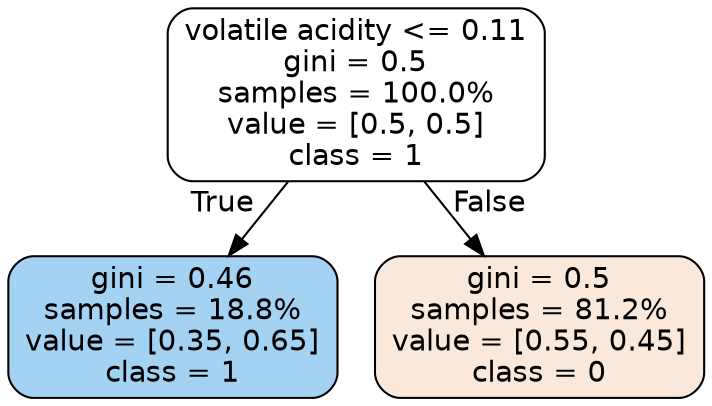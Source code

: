 digraph Tree {
node [shape=box, style="filled, rounded", color="black", fontname=helvetica] ;
edge [fontname=helvetica] ;
0 [label="volatile acidity <= 0.11\ngini = 0.5\nsamples = 100.0%\nvalue = [0.5, 0.5]\nclass = 1", fillcolor="#ffffff"] ;
1 [label="gini = 0.46\nsamples = 18.8%\nvalue = [0.35, 0.65]\nclass = 1", fillcolor="#a4d2f3"] ;
0 -> 1 [labeldistance=2.5, labelangle=45, headlabel="True"] ;
2 [label="gini = 0.5\nsamples = 81.2%\nvalue = [0.55, 0.45]\nclass = 0", fillcolor="#fae8db"] ;
0 -> 2 [labeldistance=2.5, labelangle=-45, headlabel="False"] ;
}
